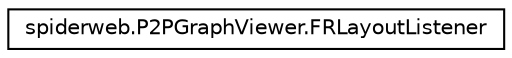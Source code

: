 digraph G
{
  edge [fontname="Helvetica",fontsize="10",labelfontname="Helvetica",labelfontsize="10"];
  node [fontname="Helvetica",fontsize="10",shape=record];
  rankdir=LR;
  Node1 [label="spiderweb.P2PGraphViewer.FRLayoutListener",height=0.2,width=0.4,color="black", fillcolor="white", style="filled",URL="$classspiderweb_1_1_p2_p_graph_viewer_1_1_f_r_layout_listener.html"];
}
